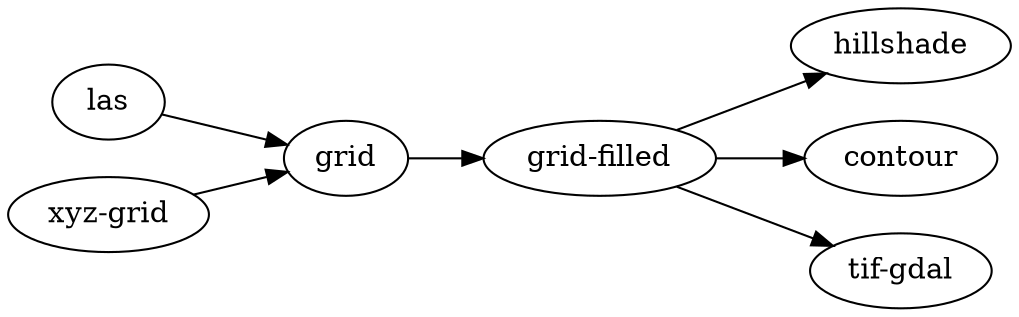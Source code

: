 digraph chains {
    rankdir = LR;
    "las" -> "grid" ;
    "xyz-grid" -> "grid"; 
    "grid" -> "grid-filled"; 
    "grid-filled" -> "hillshade"; 
    "grid-filled" -> "contour"; 
    "grid-filled" -> "tif-gdal"; 
}
